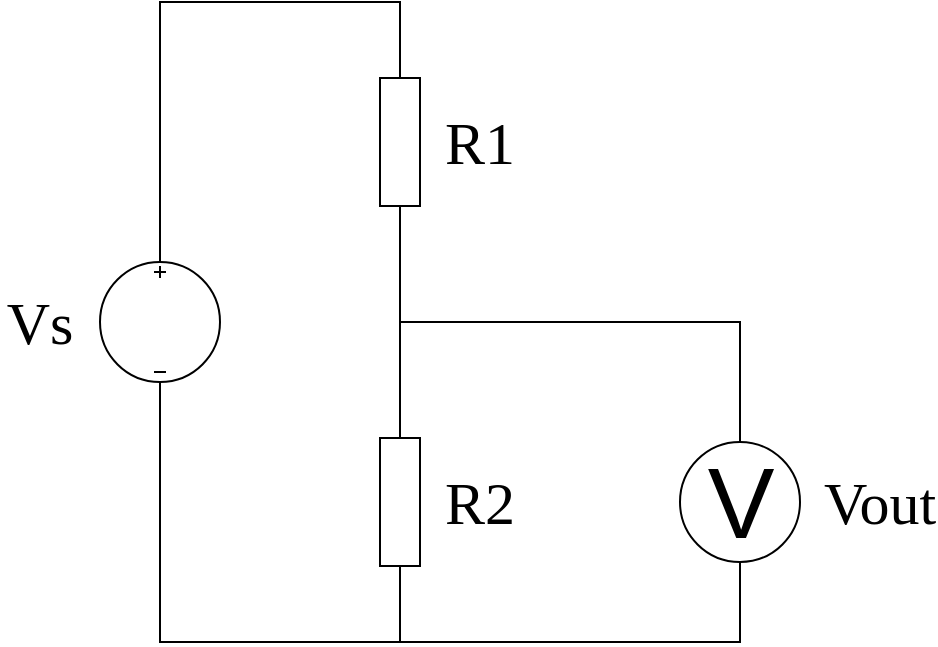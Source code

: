 <mxfile version="13.7.3" type="device"><diagram id="73wOXQqtz1C_j1V6L67x" name="Page-1"><mxGraphModel dx="1400" dy="813" grid="1" gridSize="10" guides="1" tooltips="1" connect="1" arrows="1" fold="1" page="1" pageScale="1" pageWidth="827" pageHeight="1169" math="0" shadow="0"><root><mxCell id="0"/><mxCell id="1" parent="0"/><mxCell id="9dhXgiWWUzXXrzWrZK_G-1" value="" style="pointerEvents=1;verticalLabelPosition=bottom;shadow=0;dashed=0;align=center;html=1;verticalAlign=top;shape=mxgraph.electrical.resistors.resistor_1;direction=south;" vertex="1" parent="1"><mxGeometry x="270" y="60" width="20" height="100" as="geometry"/></mxCell><mxCell id="9dhXgiWWUzXXrzWrZK_G-2" value="" style="pointerEvents=1;verticalLabelPosition=bottom;shadow=0;dashed=0;align=center;html=1;verticalAlign=top;shape=mxgraph.electrical.resistors.resistor_1;direction=south;" vertex="1" parent="1"><mxGeometry x="270" y="240" width="20" height="100" as="geometry"/></mxCell><mxCell id="9dhXgiWWUzXXrzWrZK_G-3" value="" style="endArrow=none;html=1;entryX=1;entryY=0.5;entryDx=0;entryDy=0;entryPerimeter=0;exitX=0;exitY=0.5;exitDx=0;exitDy=0;exitPerimeter=0;" edge="1" parent="1" source="9dhXgiWWUzXXrzWrZK_G-2" target="9dhXgiWWUzXXrzWrZK_G-1"><mxGeometry width="50" height="50" relative="1" as="geometry"><mxPoint x="210" y="230" as="sourcePoint"/><mxPoint x="260" y="180" as="targetPoint"/></mxGeometry></mxCell><mxCell id="9dhXgiWWUzXXrzWrZK_G-5" style="edgeStyle=orthogonalEdgeStyle;rounded=0;orthogonalLoop=1;jettySize=auto;html=1;entryX=0;entryY=0.5;entryDx=0;entryDy=0;entryPerimeter=0;endArrow=none;endFill=0;" edge="1" parent="1" source="9dhXgiWWUzXXrzWrZK_G-4" target="9dhXgiWWUzXXrzWrZK_G-1"><mxGeometry relative="1" as="geometry"><Array as="points"><mxPoint x="160" y="40"/><mxPoint x="280" y="40"/></Array></mxGeometry></mxCell><mxCell id="9dhXgiWWUzXXrzWrZK_G-6" style="edgeStyle=orthogonalEdgeStyle;rounded=0;orthogonalLoop=1;jettySize=auto;html=1;entryX=1;entryY=0.5;entryDx=0;entryDy=0;entryPerimeter=0;endArrow=none;endFill=0;" edge="1" parent="1" source="9dhXgiWWUzXXrzWrZK_G-4" target="9dhXgiWWUzXXrzWrZK_G-2"><mxGeometry relative="1" as="geometry"><Array as="points"><mxPoint x="160" y="360"/><mxPoint x="280" y="360"/></Array></mxGeometry></mxCell><mxCell id="9dhXgiWWUzXXrzWrZK_G-4" value="" style="pointerEvents=1;verticalLabelPosition=bottom;shadow=0;dashed=0;align=center;html=1;verticalAlign=top;shape=mxgraph.electrical.signal_sources.dc_source_3;" vertex="1" parent="1"><mxGeometry x="130" y="170" width="60" height="60" as="geometry"/></mxCell><mxCell id="9dhXgiWWUzXXrzWrZK_G-8" style="edgeStyle=orthogonalEdgeStyle;rounded=0;orthogonalLoop=1;jettySize=auto;html=1;endArrow=none;endFill=0;" edge="1" parent="1" source="9dhXgiWWUzXXrzWrZK_G-7"><mxGeometry relative="1" as="geometry"><mxPoint x="280" y="200" as="targetPoint"/><Array as="points"><mxPoint x="450" y="290"/><mxPoint x="450" y="200"/></Array></mxGeometry></mxCell><mxCell id="9dhXgiWWUzXXrzWrZK_G-9" style="edgeStyle=orthogonalEdgeStyle;rounded=0;orthogonalLoop=1;jettySize=auto;html=1;endArrow=none;endFill=0;" edge="1" parent="1" source="9dhXgiWWUzXXrzWrZK_G-7"><mxGeometry relative="1" as="geometry"><mxPoint x="280" y="360" as="targetPoint"/><Array as="points"><mxPoint x="450" y="290"/><mxPoint x="450" y="360"/></Array></mxGeometry></mxCell><mxCell id="9dhXgiWWUzXXrzWrZK_G-7" value="V" style="verticalLabelPosition=middle;shadow=0;dashed=0;align=center;html=1;verticalAlign=middle;strokeWidth=1;shape=ellipse;aspect=fixed;fontSize=50;" vertex="1" parent="1"><mxGeometry x="420" y="260" width="60" height="60" as="geometry"/></mxCell><mxCell id="9dhXgiWWUzXXrzWrZK_G-10" value="Vs" style="text;html=1;strokeColor=none;fillColor=none;align=center;verticalAlign=middle;whiteSpace=wrap;rounded=0;fontFamily=IBM Plex Sans;fontSource=https%3A%2F%2Ffonts.googleapis.com%2Fcss%3Ffamily%3DIBM%2BPlex%2BSans;fontSize=30;" vertex="1" parent="1"><mxGeometry x="80" y="190" width="40" height="20" as="geometry"/></mxCell><mxCell id="9dhXgiWWUzXXrzWrZK_G-11" value="R1" style="text;html=1;strokeColor=none;fillColor=none;align=center;verticalAlign=middle;whiteSpace=wrap;rounded=0;fontFamily=IBM Plex Sans;fontSource=https%3A%2F%2Ffonts.googleapis.com%2Fcss%3Ffamily%3DIBM%2BPlex%2BSans;fontSize=30;" vertex="1" parent="1"><mxGeometry x="300" y="100" width="40" height="20" as="geometry"/></mxCell><mxCell id="9dhXgiWWUzXXrzWrZK_G-12" value="R2" style="text;html=1;strokeColor=none;fillColor=none;align=center;verticalAlign=middle;whiteSpace=wrap;rounded=0;fontFamily=IBM Plex Sans;fontSource=https%3A%2F%2Ffonts.googleapis.com%2Fcss%3Ffamily%3DIBM%2BPlex%2BSans;fontSize=30;" vertex="1" parent="1"><mxGeometry x="300" y="280" width="40" height="20" as="geometry"/></mxCell><mxCell id="9dhXgiWWUzXXrzWrZK_G-13" value="Vout" style="text;html=1;strokeColor=none;fillColor=none;align=center;verticalAlign=middle;whiteSpace=wrap;rounded=0;fontFamily=IBM Plex Sans;fontSource=https%3A%2F%2Ffonts.googleapis.com%2Fcss%3Ffamily%3DIBM%2BPlex%2BSans;fontSize=30;" vertex="1" parent="1"><mxGeometry x="500" y="280" width="40" height="20" as="geometry"/></mxCell></root></mxGraphModel></diagram></mxfile>
